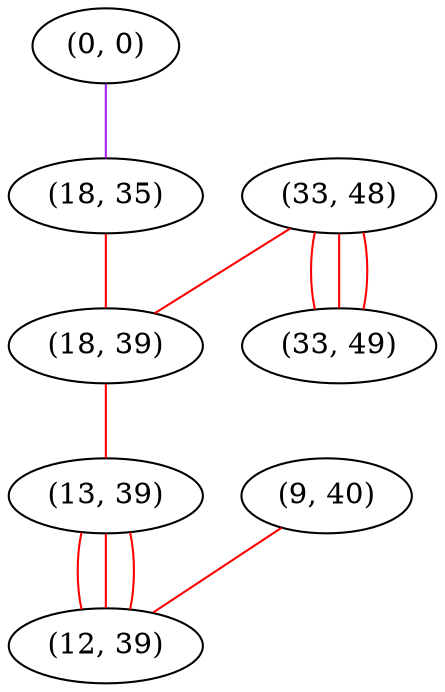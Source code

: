 graph "" {
"(0, 0)";
"(18, 35)";
"(9, 40)";
"(33, 48)";
"(33, 49)";
"(18, 39)";
"(13, 39)";
"(12, 39)";
"(0, 0)" -- "(18, 35)"  [color=purple, key=0, weight=4];
"(18, 35)" -- "(18, 39)"  [color=red, key=0, weight=1];
"(9, 40)" -- "(12, 39)"  [color=red, key=0, weight=1];
"(33, 48)" -- "(18, 39)"  [color=red, key=0, weight=1];
"(33, 48)" -- "(33, 49)"  [color=red, key=0, weight=1];
"(33, 48)" -- "(33, 49)"  [color=red, key=1, weight=1];
"(33, 48)" -- "(33, 49)"  [color=red, key=2, weight=1];
"(18, 39)" -- "(13, 39)"  [color=red, key=0, weight=1];
"(13, 39)" -- "(12, 39)"  [color=red, key=0, weight=1];
"(13, 39)" -- "(12, 39)"  [color=red, key=1, weight=1];
"(13, 39)" -- "(12, 39)"  [color=red, key=2, weight=1];
}
